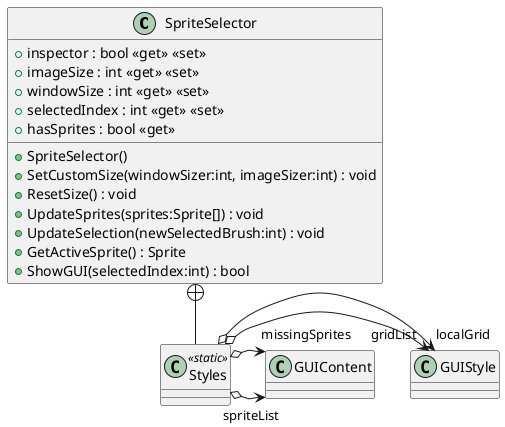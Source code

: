 @startuml
class SpriteSelector {
    + inspector : bool <<get>> <<set>>
    + imageSize : int <<get>> <<set>>
    + windowSize : int <<get>> <<set>>
    + selectedIndex : int <<get>> <<set>>
    + hasSprites : bool <<get>>
    + SpriteSelector()
    + SetCustomSize(windowSizer:int, imageSizer:int) : void
    + ResetSize() : void
    + UpdateSprites(sprites:Sprite[]) : void
    + UpdateSelection(newSelectedBrush:int) : void
    + GetActiveSprite() : Sprite
    + ShowGUI(selectedIndex:int) : bool
}
class Styles <<static>> {
}
SpriteSelector +-- Styles
Styles o-> "gridList" GUIStyle
Styles o-> "spriteList" GUIContent
Styles o-> "missingSprites" GUIContent
Styles o-> "localGrid" GUIStyle
@enduml
